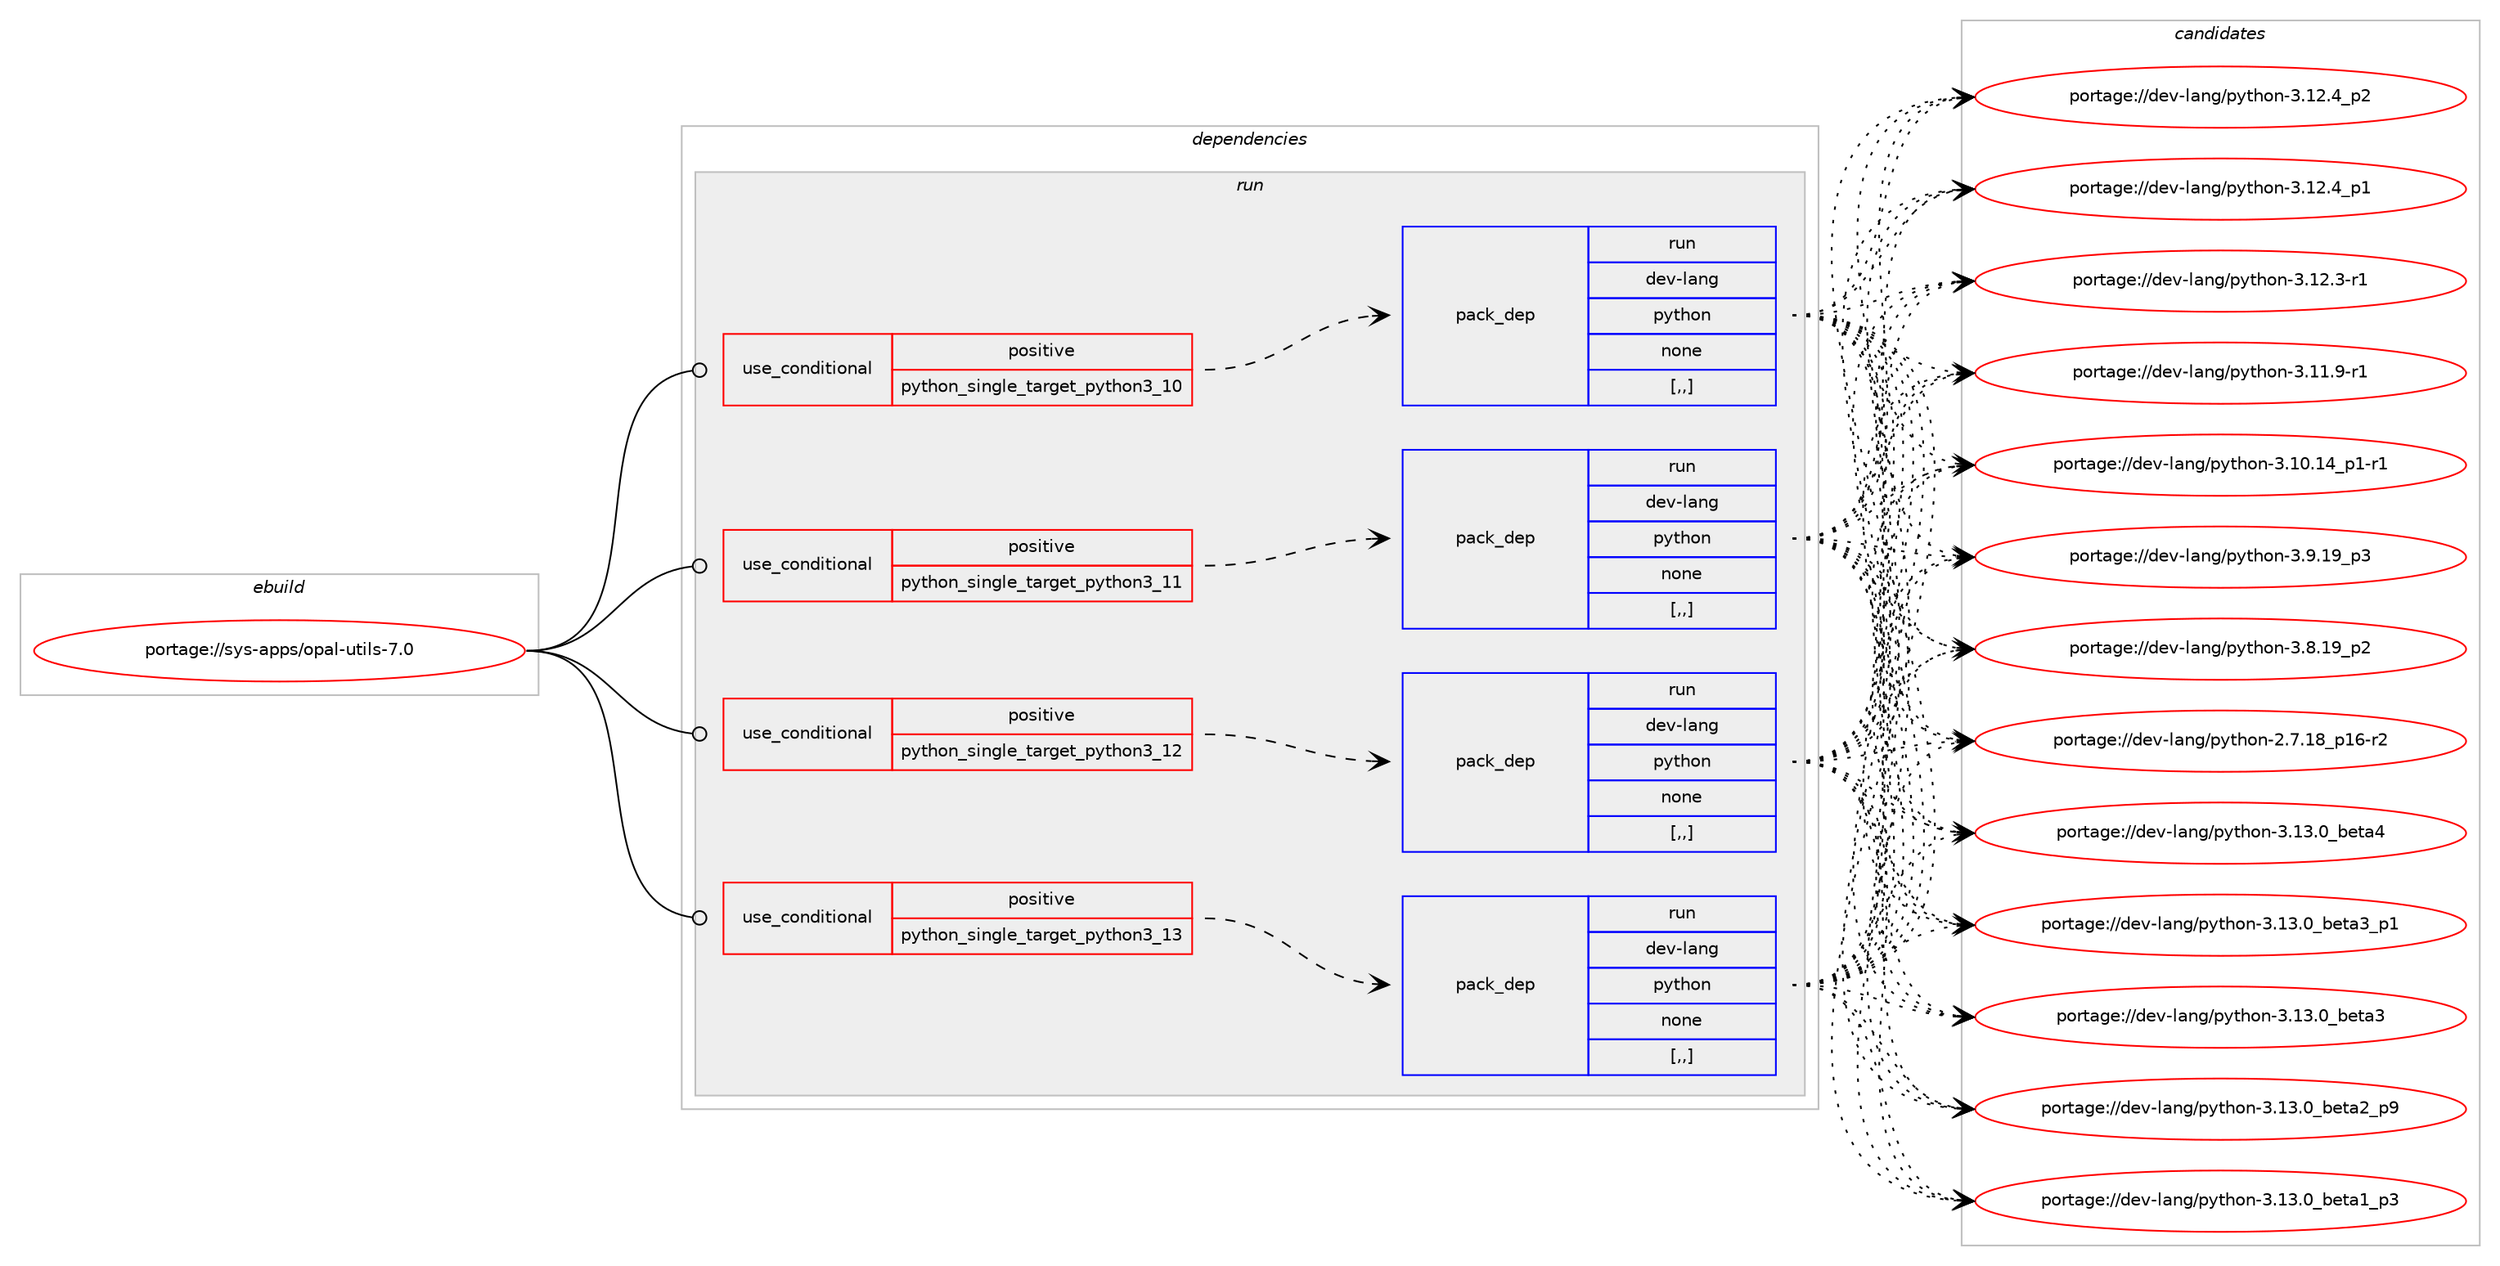digraph prolog {

# *************
# Graph options
# *************

newrank=true;
concentrate=true;
compound=true;
graph [rankdir=LR,fontname=Helvetica,fontsize=10,ranksep=1.5];#, ranksep=2.5, nodesep=0.2];
edge  [arrowhead=vee];
node  [fontname=Helvetica,fontsize=10];

# **********
# The ebuild
# **********

subgraph cluster_leftcol {
color=gray;
label=<<i>ebuild</i>>;
id [label="portage://sys-apps/opal-utils-7.0", color=red, width=4, href="../sys-apps/opal-utils-7.0.svg"];
}

# ****************
# The dependencies
# ****************

subgraph cluster_midcol {
color=gray;
label=<<i>dependencies</i>>;
subgraph cluster_compile {
fillcolor="#eeeeee";
style=filled;
label=<<i>compile</i>>;
}
subgraph cluster_compileandrun {
fillcolor="#eeeeee";
style=filled;
label=<<i>compile and run</i>>;
}
subgraph cluster_run {
fillcolor="#eeeeee";
style=filled;
label=<<i>run</i>>;
subgraph cond111523 {
dependency421827 [label=<<TABLE BORDER="0" CELLBORDER="1" CELLSPACING="0" CELLPADDING="4"><TR><TD ROWSPAN="3" CELLPADDING="10">use_conditional</TD></TR><TR><TD>positive</TD></TR><TR><TD>python_single_target_python3_10</TD></TR></TABLE>>, shape=none, color=red];
subgraph pack307382 {
dependency421828 [label=<<TABLE BORDER="0" CELLBORDER="1" CELLSPACING="0" CELLPADDING="4" WIDTH="220"><TR><TD ROWSPAN="6" CELLPADDING="30">pack_dep</TD></TR><TR><TD WIDTH="110">run</TD></TR><TR><TD>dev-lang</TD></TR><TR><TD>python</TD></TR><TR><TD>none</TD></TR><TR><TD>[,,]</TD></TR></TABLE>>, shape=none, color=blue];
}
dependency421827:e -> dependency421828:w [weight=20,style="dashed",arrowhead="vee"];
}
id:e -> dependency421827:w [weight=20,style="solid",arrowhead="odot"];
subgraph cond111524 {
dependency421829 [label=<<TABLE BORDER="0" CELLBORDER="1" CELLSPACING="0" CELLPADDING="4"><TR><TD ROWSPAN="3" CELLPADDING="10">use_conditional</TD></TR><TR><TD>positive</TD></TR><TR><TD>python_single_target_python3_11</TD></TR></TABLE>>, shape=none, color=red];
subgraph pack307383 {
dependency421830 [label=<<TABLE BORDER="0" CELLBORDER="1" CELLSPACING="0" CELLPADDING="4" WIDTH="220"><TR><TD ROWSPAN="6" CELLPADDING="30">pack_dep</TD></TR><TR><TD WIDTH="110">run</TD></TR><TR><TD>dev-lang</TD></TR><TR><TD>python</TD></TR><TR><TD>none</TD></TR><TR><TD>[,,]</TD></TR></TABLE>>, shape=none, color=blue];
}
dependency421829:e -> dependency421830:w [weight=20,style="dashed",arrowhead="vee"];
}
id:e -> dependency421829:w [weight=20,style="solid",arrowhead="odot"];
subgraph cond111525 {
dependency421831 [label=<<TABLE BORDER="0" CELLBORDER="1" CELLSPACING="0" CELLPADDING="4"><TR><TD ROWSPAN="3" CELLPADDING="10">use_conditional</TD></TR><TR><TD>positive</TD></TR><TR><TD>python_single_target_python3_12</TD></TR></TABLE>>, shape=none, color=red];
subgraph pack307384 {
dependency421832 [label=<<TABLE BORDER="0" CELLBORDER="1" CELLSPACING="0" CELLPADDING="4" WIDTH="220"><TR><TD ROWSPAN="6" CELLPADDING="30">pack_dep</TD></TR><TR><TD WIDTH="110">run</TD></TR><TR><TD>dev-lang</TD></TR><TR><TD>python</TD></TR><TR><TD>none</TD></TR><TR><TD>[,,]</TD></TR></TABLE>>, shape=none, color=blue];
}
dependency421831:e -> dependency421832:w [weight=20,style="dashed",arrowhead="vee"];
}
id:e -> dependency421831:w [weight=20,style="solid",arrowhead="odot"];
subgraph cond111526 {
dependency421833 [label=<<TABLE BORDER="0" CELLBORDER="1" CELLSPACING="0" CELLPADDING="4"><TR><TD ROWSPAN="3" CELLPADDING="10">use_conditional</TD></TR><TR><TD>positive</TD></TR><TR><TD>python_single_target_python3_13</TD></TR></TABLE>>, shape=none, color=red];
subgraph pack307385 {
dependency421834 [label=<<TABLE BORDER="0" CELLBORDER="1" CELLSPACING="0" CELLPADDING="4" WIDTH="220"><TR><TD ROWSPAN="6" CELLPADDING="30">pack_dep</TD></TR><TR><TD WIDTH="110">run</TD></TR><TR><TD>dev-lang</TD></TR><TR><TD>python</TD></TR><TR><TD>none</TD></TR><TR><TD>[,,]</TD></TR></TABLE>>, shape=none, color=blue];
}
dependency421833:e -> dependency421834:w [weight=20,style="dashed",arrowhead="vee"];
}
id:e -> dependency421833:w [weight=20,style="solid",arrowhead="odot"];
}
}

# **************
# The candidates
# **************

subgraph cluster_choices {
rank=same;
color=gray;
label=<<i>candidates</i>>;

subgraph choice307382 {
color=black;
nodesep=1;
choice1001011184510897110103471121211161041111104551464951464895981011169752 [label="portage://dev-lang/python-3.13.0_beta4", color=red, width=4,href="../dev-lang/python-3.13.0_beta4.svg"];
choice10010111845108971101034711212111610411111045514649514648959810111697519511249 [label="portage://dev-lang/python-3.13.0_beta3_p1", color=red, width=4,href="../dev-lang/python-3.13.0_beta3_p1.svg"];
choice1001011184510897110103471121211161041111104551464951464895981011169751 [label="portage://dev-lang/python-3.13.0_beta3", color=red, width=4,href="../dev-lang/python-3.13.0_beta3.svg"];
choice10010111845108971101034711212111610411111045514649514648959810111697509511257 [label="portage://dev-lang/python-3.13.0_beta2_p9", color=red, width=4,href="../dev-lang/python-3.13.0_beta2_p9.svg"];
choice10010111845108971101034711212111610411111045514649514648959810111697499511251 [label="portage://dev-lang/python-3.13.0_beta1_p3", color=red, width=4,href="../dev-lang/python-3.13.0_beta1_p3.svg"];
choice100101118451089711010347112121116104111110455146495046529511250 [label="portage://dev-lang/python-3.12.4_p2", color=red, width=4,href="../dev-lang/python-3.12.4_p2.svg"];
choice100101118451089711010347112121116104111110455146495046529511249 [label="portage://dev-lang/python-3.12.4_p1", color=red, width=4,href="../dev-lang/python-3.12.4_p1.svg"];
choice100101118451089711010347112121116104111110455146495046514511449 [label="portage://dev-lang/python-3.12.3-r1", color=red, width=4,href="../dev-lang/python-3.12.3-r1.svg"];
choice100101118451089711010347112121116104111110455146494946574511449 [label="portage://dev-lang/python-3.11.9-r1", color=red, width=4,href="../dev-lang/python-3.11.9-r1.svg"];
choice100101118451089711010347112121116104111110455146494846495295112494511449 [label="portage://dev-lang/python-3.10.14_p1-r1", color=red, width=4,href="../dev-lang/python-3.10.14_p1-r1.svg"];
choice100101118451089711010347112121116104111110455146574649579511251 [label="portage://dev-lang/python-3.9.19_p3", color=red, width=4,href="../dev-lang/python-3.9.19_p3.svg"];
choice100101118451089711010347112121116104111110455146564649579511250 [label="portage://dev-lang/python-3.8.19_p2", color=red, width=4,href="../dev-lang/python-3.8.19_p2.svg"];
choice100101118451089711010347112121116104111110455046554649569511249544511450 [label="portage://dev-lang/python-2.7.18_p16-r2", color=red, width=4,href="../dev-lang/python-2.7.18_p16-r2.svg"];
dependency421828:e -> choice1001011184510897110103471121211161041111104551464951464895981011169752:w [style=dotted,weight="100"];
dependency421828:e -> choice10010111845108971101034711212111610411111045514649514648959810111697519511249:w [style=dotted,weight="100"];
dependency421828:e -> choice1001011184510897110103471121211161041111104551464951464895981011169751:w [style=dotted,weight="100"];
dependency421828:e -> choice10010111845108971101034711212111610411111045514649514648959810111697509511257:w [style=dotted,weight="100"];
dependency421828:e -> choice10010111845108971101034711212111610411111045514649514648959810111697499511251:w [style=dotted,weight="100"];
dependency421828:e -> choice100101118451089711010347112121116104111110455146495046529511250:w [style=dotted,weight="100"];
dependency421828:e -> choice100101118451089711010347112121116104111110455146495046529511249:w [style=dotted,weight="100"];
dependency421828:e -> choice100101118451089711010347112121116104111110455146495046514511449:w [style=dotted,weight="100"];
dependency421828:e -> choice100101118451089711010347112121116104111110455146494946574511449:w [style=dotted,weight="100"];
dependency421828:e -> choice100101118451089711010347112121116104111110455146494846495295112494511449:w [style=dotted,weight="100"];
dependency421828:e -> choice100101118451089711010347112121116104111110455146574649579511251:w [style=dotted,weight="100"];
dependency421828:e -> choice100101118451089711010347112121116104111110455146564649579511250:w [style=dotted,weight="100"];
dependency421828:e -> choice100101118451089711010347112121116104111110455046554649569511249544511450:w [style=dotted,weight="100"];
}
subgraph choice307383 {
color=black;
nodesep=1;
choice1001011184510897110103471121211161041111104551464951464895981011169752 [label="portage://dev-lang/python-3.13.0_beta4", color=red, width=4,href="../dev-lang/python-3.13.0_beta4.svg"];
choice10010111845108971101034711212111610411111045514649514648959810111697519511249 [label="portage://dev-lang/python-3.13.0_beta3_p1", color=red, width=4,href="../dev-lang/python-3.13.0_beta3_p1.svg"];
choice1001011184510897110103471121211161041111104551464951464895981011169751 [label="portage://dev-lang/python-3.13.0_beta3", color=red, width=4,href="../dev-lang/python-3.13.0_beta3.svg"];
choice10010111845108971101034711212111610411111045514649514648959810111697509511257 [label="portage://dev-lang/python-3.13.0_beta2_p9", color=red, width=4,href="../dev-lang/python-3.13.0_beta2_p9.svg"];
choice10010111845108971101034711212111610411111045514649514648959810111697499511251 [label="portage://dev-lang/python-3.13.0_beta1_p3", color=red, width=4,href="../dev-lang/python-3.13.0_beta1_p3.svg"];
choice100101118451089711010347112121116104111110455146495046529511250 [label="portage://dev-lang/python-3.12.4_p2", color=red, width=4,href="../dev-lang/python-3.12.4_p2.svg"];
choice100101118451089711010347112121116104111110455146495046529511249 [label="portage://dev-lang/python-3.12.4_p1", color=red, width=4,href="../dev-lang/python-3.12.4_p1.svg"];
choice100101118451089711010347112121116104111110455146495046514511449 [label="portage://dev-lang/python-3.12.3-r1", color=red, width=4,href="../dev-lang/python-3.12.3-r1.svg"];
choice100101118451089711010347112121116104111110455146494946574511449 [label="portage://dev-lang/python-3.11.9-r1", color=red, width=4,href="../dev-lang/python-3.11.9-r1.svg"];
choice100101118451089711010347112121116104111110455146494846495295112494511449 [label="portage://dev-lang/python-3.10.14_p1-r1", color=red, width=4,href="../dev-lang/python-3.10.14_p1-r1.svg"];
choice100101118451089711010347112121116104111110455146574649579511251 [label="portage://dev-lang/python-3.9.19_p3", color=red, width=4,href="../dev-lang/python-3.9.19_p3.svg"];
choice100101118451089711010347112121116104111110455146564649579511250 [label="portage://dev-lang/python-3.8.19_p2", color=red, width=4,href="../dev-lang/python-3.8.19_p2.svg"];
choice100101118451089711010347112121116104111110455046554649569511249544511450 [label="portage://dev-lang/python-2.7.18_p16-r2", color=red, width=4,href="../dev-lang/python-2.7.18_p16-r2.svg"];
dependency421830:e -> choice1001011184510897110103471121211161041111104551464951464895981011169752:w [style=dotted,weight="100"];
dependency421830:e -> choice10010111845108971101034711212111610411111045514649514648959810111697519511249:w [style=dotted,weight="100"];
dependency421830:e -> choice1001011184510897110103471121211161041111104551464951464895981011169751:w [style=dotted,weight="100"];
dependency421830:e -> choice10010111845108971101034711212111610411111045514649514648959810111697509511257:w [style=dotted,weight="100"];
dependency421830:e -> choice10010111845108971101034711212111610411111045514649514648959810111697499511251:w [style=dotted,weight="100"];
dependency421830:e -> choice100101118451089711010347112121116104111110455146495046529511250:w [style=dotted,weight="100"];
dependency421830:e -> choice100101118451089711010347112121116104111110455146495046529511249:w [style=dotted,weight="100"];
dependency421830:e -> choice100101118451089711010347112121116104111110455146495046514511449:w [style=dotted,weight="100"];
dependency421830:e -> choice100101118451089711010347112121116104111110455146494946574511449:w [style=dotted,weight="100"];
dependency421830:e -> choice100101118451089711010347112121116104111110455146494846495295112494511449:w [style=dotted,weight="100"];
dependency421830:e -> choice100101118451089711010347112121116104111110455146574649579511251:w [style=dotted,weight="100"];
dependency421830:e -> choice100101118451089711010347112121116104111110455146564649579511250:w [style=dotted,weight="100"];
dependency421830:e -> choice100101118451089711010347112121116104111110455046554649569511249544511450:w [style=dotted,weight="100"];
}
subgraph choice307384 {
color=black;
nodesep=1;
choice1001011184510897110103471121211161041111104551464951464895981011169752 [label="portage://dev-lang/python-3.13.0_beta4", color=red, width=4,href="../dev-lang/python-3.13.0_beta4.svg"];
choice10010111845108971101034711212111610411111045514649514648959810111697519511249 [label="portage://dev-lang/python-3.13.0_beta3_p1", color=red, width=4,href="../dev-lang/python-3.13.0_beta3_p1.svg"];
choice1001011184510897110103471121211161041111104551464951464895981011169751 [label="portage://dev-lang/python-3.13.0_beta3", color=red, width=4,href="../dev-lang/python-3.13.0_beta3.svg"];
choice10010111845108971101034711212111610411111045514649514648959810111697509511257 [label="portage://dev-lang/python-3.13.0_beta2_p9", color=red, width=4,href="../dev-lang/python-3.13.0_beta2_p9.svg"];
choice10010111845108971101034711212111610411111045514649514648959810111697499511251 [label="portage://dev-lang/python-3.13.0_beta1_p3", color=red, width=4,href="../dev-lang/python-3.13.0_beta1_p3.svg"];
choice100101118451089711010347112121116104111110455146495046529511250 [label="portage://dev-lang/python-3.12.4_p2", color=red, width=4,href="../dev-lang/python-3.12.4_p2.svg"];
choice100101118451089711010347112121116104111110455146495046529511249 [label="portage://dev-lang/python-3.12.4_p1", color=red, width=4,href="../dev-lang/python-3.12.4_p1.svg"];
choice100101118451089711010347112121116104111110455146495046514511449 [label="portage://dev-lang/python-3.12.3-r1", color=red, width=4,href="../dev-lang/python-3.12.3-r1.svg"];
choice100101118451089711010347112121116104111110455146494946574511449 [label="portage://dev-lang/python-3.11.9-r1", color=red, width=4,href="../dev-lang/python-3.11.9-r1.svg"];
choice100101118451089711010347112121116104111110455146494846495295112494511449 [label="portage://dev-lang/python-3.10.14_p1-r1", color=red, width=4,href="../dev-lang/python-3.10.14_p1-r1.svg"];
choice100101118451089711010347112121116104111110455146574649579511251 [label="portage://dev-lang/python-3.9.19_p3", color=red, width=4,href="../dev-lang/python-3.9.19_p3.svg"];
choice100101118451089711010347112121116104111110455146564649579511250 [label="portage://dev-lang/python-3.8.19_p2", color=red, width=4,href="../dev-lang/python-3.8.19_p2.svg"];
choice100101118451089711010347112121116104111110455046554649569511249544511450 [label="portage://dev-lang/python-2.7.18_p16-r2", color=red, width=4,href="../dev-lang/python-2.7.18_p16-r2.svg"];
dependency421832:e -> choice1001011184510897110103471121211161041111104551464951464895981011169752:w [style=dotted,weight="100"];
dependency421832:e -> choice10010111845108971101034711212111610411111045514649514648959810111697519511249:w [style=dotted,weight="100"];
dependency421832:e -> choice1001011184510897110103471121211161041111104551464951464895981011169751:w [style=dotted,weight="100"];
dependency421832:e -> choice10010111845108971101034711212111610411111045514649514648959810111697509511257:w [style=dotted,weight="100"];
dependency421832:e -> choice10010111845108971101034711212111610411111045514649514648959810111697499511251:w [style=dotted,weight="100"];
dependency421832:e -> choice100101118451089711010347112121116104111110455146495046529511250:w [style=dotted,weight="100"];
dependency421832:e -> choice100101118451089711010347112121116104111110455146495046529511249:w [style=dotted,weight="100"];
dependency421832:e -> choice100101118451089711010347112121116104111110455146495046514511449:w [style=dotted,weight="100"];
dependency421832:e -> choice100101118451089711010347112121116104111110455146494946574511449:w [style=dotted,weight="100"];
dependency421832:e -> choice100101118451089711010347112121116104111110455146494846495295112494511449:w [style=dotted,weight="100"];
dependency421832:e -> choice100101118451089711010347112121116104111110455146574649579511251:w [style=dotted,weight="100"];
dependency421832:e -> choice100101118451089711010347112121116104111110455146564649579511250:w [style=dotted,weight="100"];
dependency421832:e -> choice100101118451089711010347112121116104111110455046554649569511249544511450:w [style=dotted,weight="100"];
}
subgraph choice307385 {
color=black;
nodesep=1;
choice1001011184510897110103471121211161041111104551464951464895981011169752 [label="portage://dev-lang/python-3.13.0_beta4", color=red, width=4,href="../dev-lang/python-3.13.0_beta4.svg"];
choice10010111845108971101034711212111610411111045514649514648959810111697519511249 [label="portage://dev-lang/python-3.13.0_beta3_p1", color=red, width=4,href="../dev-lang/python-3.13.0_beta3_p1.svg"];
choice1001011184510897110103471121211161041111104551464951464895981011169751 [label="portage://dev-lang/python-3.13.0_beta3", color=red, width=4,href="../dev-lang/python-3.13.0_beta3.svg"];
choice10010111845108971101034711212111610411111045514649514648959810111697509511257 [label="portage://dev-lang/python-3.13.0_beta2_p9", color=red, width=4,href="../dev-lang/python-3.13.0_beta2_p9.svg"];
choice10010111845108971101034711212111610411111045514649514648959810111697499511251 [label="portage://dev-lang/python-3.13.0_beta1_p3", color=red, width=4,href="../dev-lang/python-3.13.0_beta1_p3.svg"];
choice100101118451089711010347112121116104111110455146495046529511250 [label="portage://dev-lang/python-3.12.4_p2", color=red, width=4,href="../dev-lang/python-3.12.4_p2.svg"];
choice100101118451089711010347112121116104111110455146495046529511249 [label="portage://dev-lang/python-3.12.4_p1", color=red, width=4,href="../dev-lang/python-3.12.4_p1.svg"];
choice100101118451089711010347112121116104111110455146495046514511449 [label="portage://dev-lang/python-3.12.3-r1", color=red, width=4,href="../dev-lang/python-3.12.3-r1.svg"];
choice100101118451089711010347112121116104111110455146494946574511449 [label="portage://dev-lang/python-3.11.9-r1", color=red, width=4,href="../dev-lang/python-3.11.9-r1.svg"];
choice100101118451089711010347112121116104111110455146494846495295112494511449 [label="portage://dev-lang/python-3.10.14_p1-r1", color=red, width=4,href="../dev-lang/python-3.10.14_p1-r1.svg"];
choice100101118451089711010347112121116104111110455146574649579511251 [label="portage://dev-lang/python-3.9.19_p3", color=red, width=4,href="../dev-lang/python-3.9.19_p3.svg"];
choice100101118451089711010347112121116104111110455146564649579511250 [label="portage://dev-lang/python-3.8.19_p2", color=red, width=4,href="../dev-lang/python-3.8.19_p2.svg"];
choice100101118451089711010347112121116104111110455046554649569511249544511450 [label="portage://dev-lang/python-2.7.18_p16-r2", color=red, width=4,href="../dev-lang/python-2.7.18_p16-r2.svg"];
dependency421834:e -> choice1001011184510897110103471121211161041111104551464951464895981011169752:w [style=dotted,weight="100"];
dependency421834:e -> choice10010111845108971101034711212111610411111045514649514648959810111697519511249:w [style=dotted,weight="100"];
dependency421834:e -> choice1001011184510897110103471121211161041111104551464951464895981011169751:w [style=dotted,weight="100"];
dependency421834:e -> choice10010111845108971101034711212111610411111045514649514648959810111697509511257:w [style=dotted,weight="100"];
dependency421834:e -> choice10010111845108971101034711212111610411111045514649514648959810111697499511251:w [style=dotted,weight="100"];
dependency421834:e -> choice100101118451089711010347112121116104111110455146495046529511250:w [style=dotted,weight="100"];
dependency421834:e -> choice100101118451089711010347112121116104111110455146495046529511249:w [style=dotted,weight="100"];
dependency421834:e -> choice100101118451089711010347112121116104111110455146495046514511449:w [style=dotted,weight="100"];
dependency421834:e -> choice100101118451089711010347112121116104111110455146494946574511449:w [style=dotted,weight="100"];
dependency421834:e -> choice100101118451089711010347112121116104111110455146494846495295112494511449:w [style=dotted,weight="100"];
dependency421834:e -> choice100101118451089711010347112121116104111110455146574649579511251:w [style=dotted,weight="100"];
dependency421834:e -> choice100101118451089711010347112121116104111110455146564649579511250:w [style=dotted,weight="100"];
dependency421834:e -> choice100101118451089711010347112121116104111110455046554649569511249544511450:w [style=dotted,weight="100"];
}
}

}
